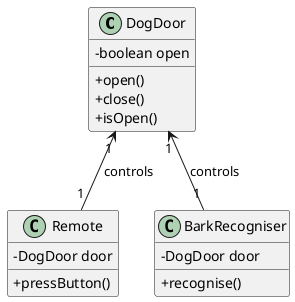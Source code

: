 @startuml
skinparam classAttributeIconSize 0


Class DogDoor {
- boolean open
+ open()
+ close()
+ isOpen()
}

Class Remote{
- DogDoor door
+ pressButton()
}

Class BarkRecogniser{
- DogDoor door
+ recognise()
}

DogDoor "1" <-- "1" Remote : controls
DogDoor "1" <-- "1" BarkRecogniser : controls

@end num1